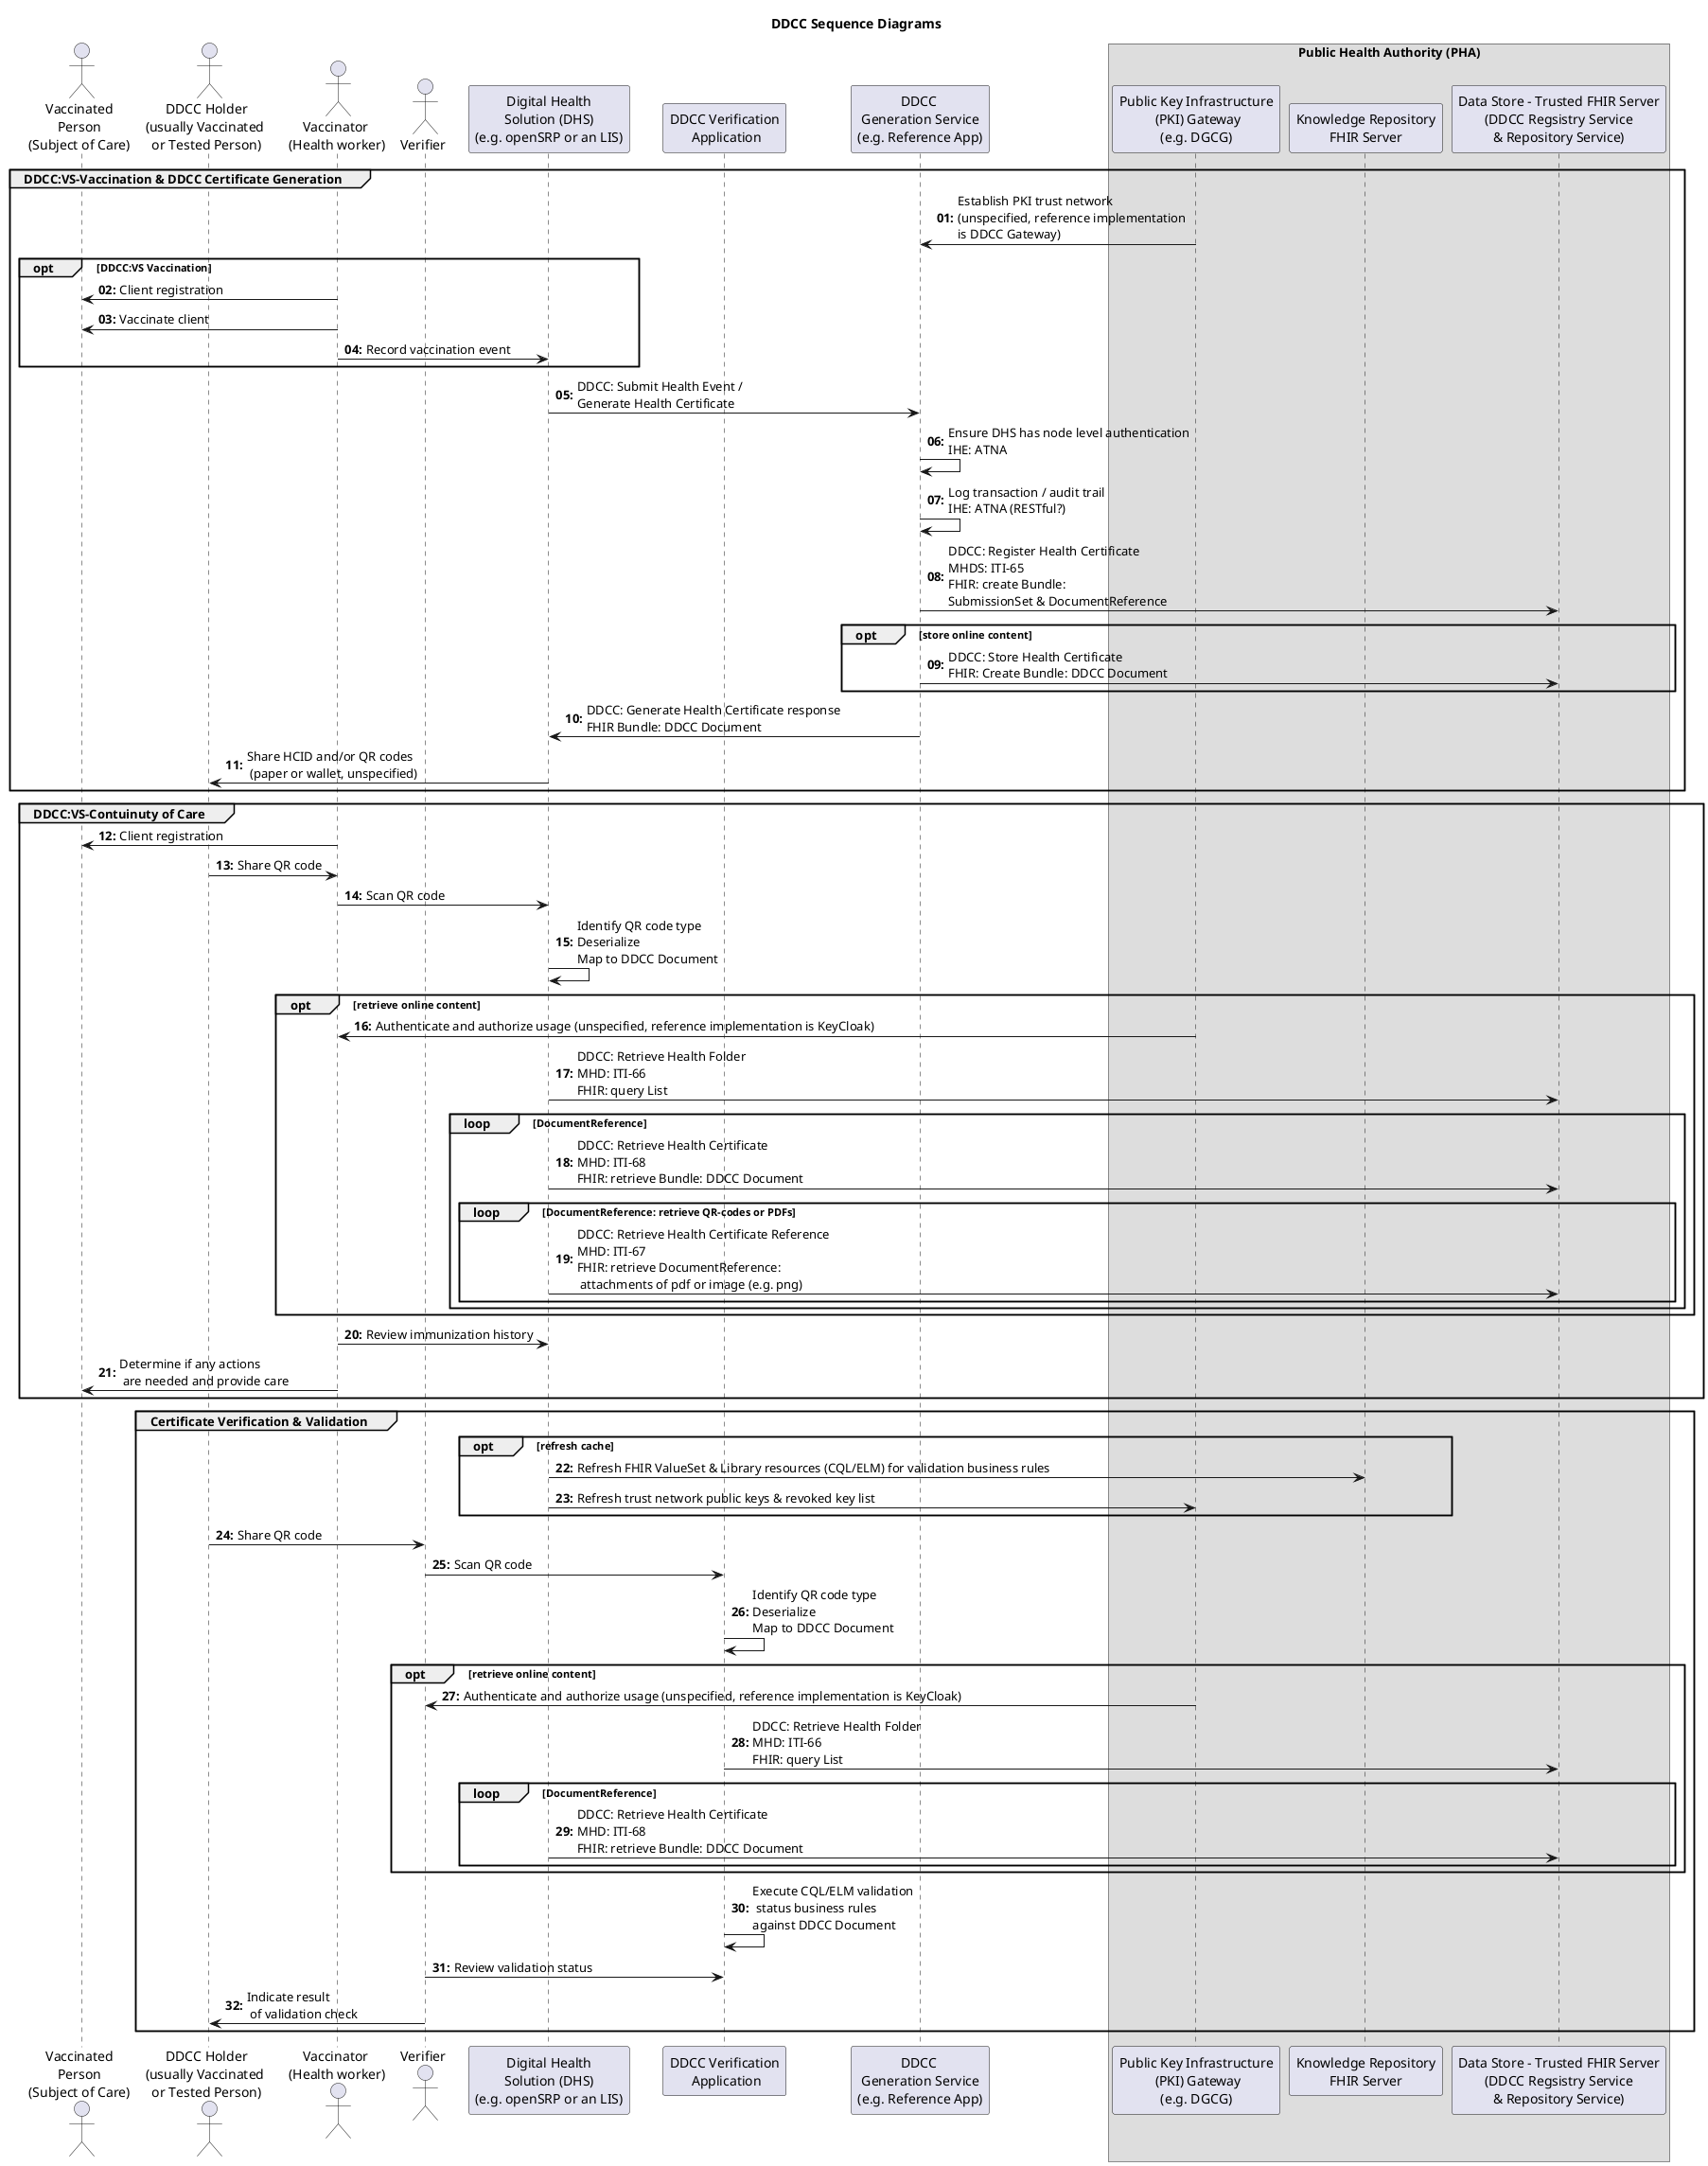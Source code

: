 @startuml
skinparam svgDimensionStyle false

title DDCC Sequence Diagrams



actor "Vaccinated\nPerson\n(Subject of Care)" as VP
actor "DDCC Holder\n(usually Vaccinated \nor Tested Person)" as DH
actor "Vaccinator\n (Health worker)" as HW
actor "Verifier" as VER
participant "Digital Health\nSolution (DHS)\n(e.g. openSRP or an LIS)" as DHS
participant "DDCC Verification\n Application" as VAP
participant "DDCC \nGeneration Service\n(e.g. Reference App)" as CGS

box "Public Health Authority (PHA)"

   participant "Public Key Infrastructure\n (PKI) Gateway\n(e.g. DGCG)" as GATE
   participant "Knowledge Repository\nFHIR Server" as KM
   participant "Data Store - Trusted FHIR Server\n(DDCC Regsistry Service\n& Repository Service)"  as SHR
end box

autonumber "<b>00:</b>"

group DDCC:VS-Vaccination & DDCC Certificate Generation
    GATE->CGS: Establish PKI trust network\n(unspecified, reference implementation\nis DDCC Gateway)
    
    opt DDCC:VS Vaccination 
   	 HW->VP: Client registration
   	 HW->VP: Vaccinate client
    	HW->DHS: Record vaccination event
    end
    
    DHS->CGS: DDCC: Submit Health Event /\nGenerate Health Certificate

    CGS->CGS: Ensure DHS has node level authentication\nIHE: ATNA
    CGS->CGS: Log transaction / audit trail\nIHE: ATNA (RESTful?)
    CGS->SHR: DDCC: Register Health Certificate\nMHDS: ITI-65\nFHIR: create Bundle: \nSubmissionSet & DocumentReference

    opt store online content
         CGS->SHR: DDCC: Store Health Certificate\nFHIR: Create Bundle: DDCC Document
    end

    CGS->DHS: DDCC: Generate Health Certificate response\nFHIR Bundle: DDCC Document
    DHS->DH: Share HCID and/or QR codes\n (paper or wallet, unspecified)
end 

group DDCC:VS-Contuinuty of Care
    HW->VP: Client registration
    DH->HW: Share QR code

    HW->DHS: Scan QR code
    DHS->DHS: Identify QR code type\nDeserialize\nMap to DDCC Document
    opt  retrieve online content
        GATE->HW: Authenticate and authorize usage (unspecified, reference implementation is KeyCloak)
        DHS->SHR: DDCC: Retrieve Health Folder\nMHD: ITI-66\nFHIR: query List
        loop DocumentReference
           DHS->SHR: DDCC: Retrieve Health Certificate\nMHD: ITI-68\nFHIR: retrieve Bundle: DDCC Document
           loop DocumentReference: retrieve QR-codes or PDFs
               DHS->SHR: DDCC: Retrieve Health Certificate Reference\nMHD: ITI-67\nFHIR: retrieve DocumentReference:\n attachments of pdf or image (e.g. png)
            end
        end
    end
    HW->DHS: Review immunization history
    HW->VP: Determine if any actions\n are needed and provide care
end

group Certificate Verification & Validation

    opt refresh cache
        DHS->KM: Refresh FHIR ValueSet & Library resources (CQL/ELM) for validation business rules
	DHS->GATE: Refresh trust network public keys & revoked key list
    end 

    DH->VER: Share QR code
    VER->VAP: Scan QR code
    VAP->VAP: Identify QR code type\nDeserialize\nMap to DDCC Document

    opt  retrieve online content
        GATE->VER: Authenticate and authorize usage (unspecified, reference implementation is KeyCloak)

        VAP->SHR: DDCC: Retrieve Health Folder\nMHD: ITI-66\nFHIR: query List
        loop DocumentReference
           DHS->SHR: DDCC: Retrieve Health Certificate\nMHD: ITI-68\nFHIR: retrieve Bundle: DDCC Document
        end
    end

    VAP->VAP: Execute CQL/ELM validation\n status business rules\nagainst DDCC Document
    VER->VAP: Review validation status
    VER->DH: Indicate result\n of validation check
end




@enduml

